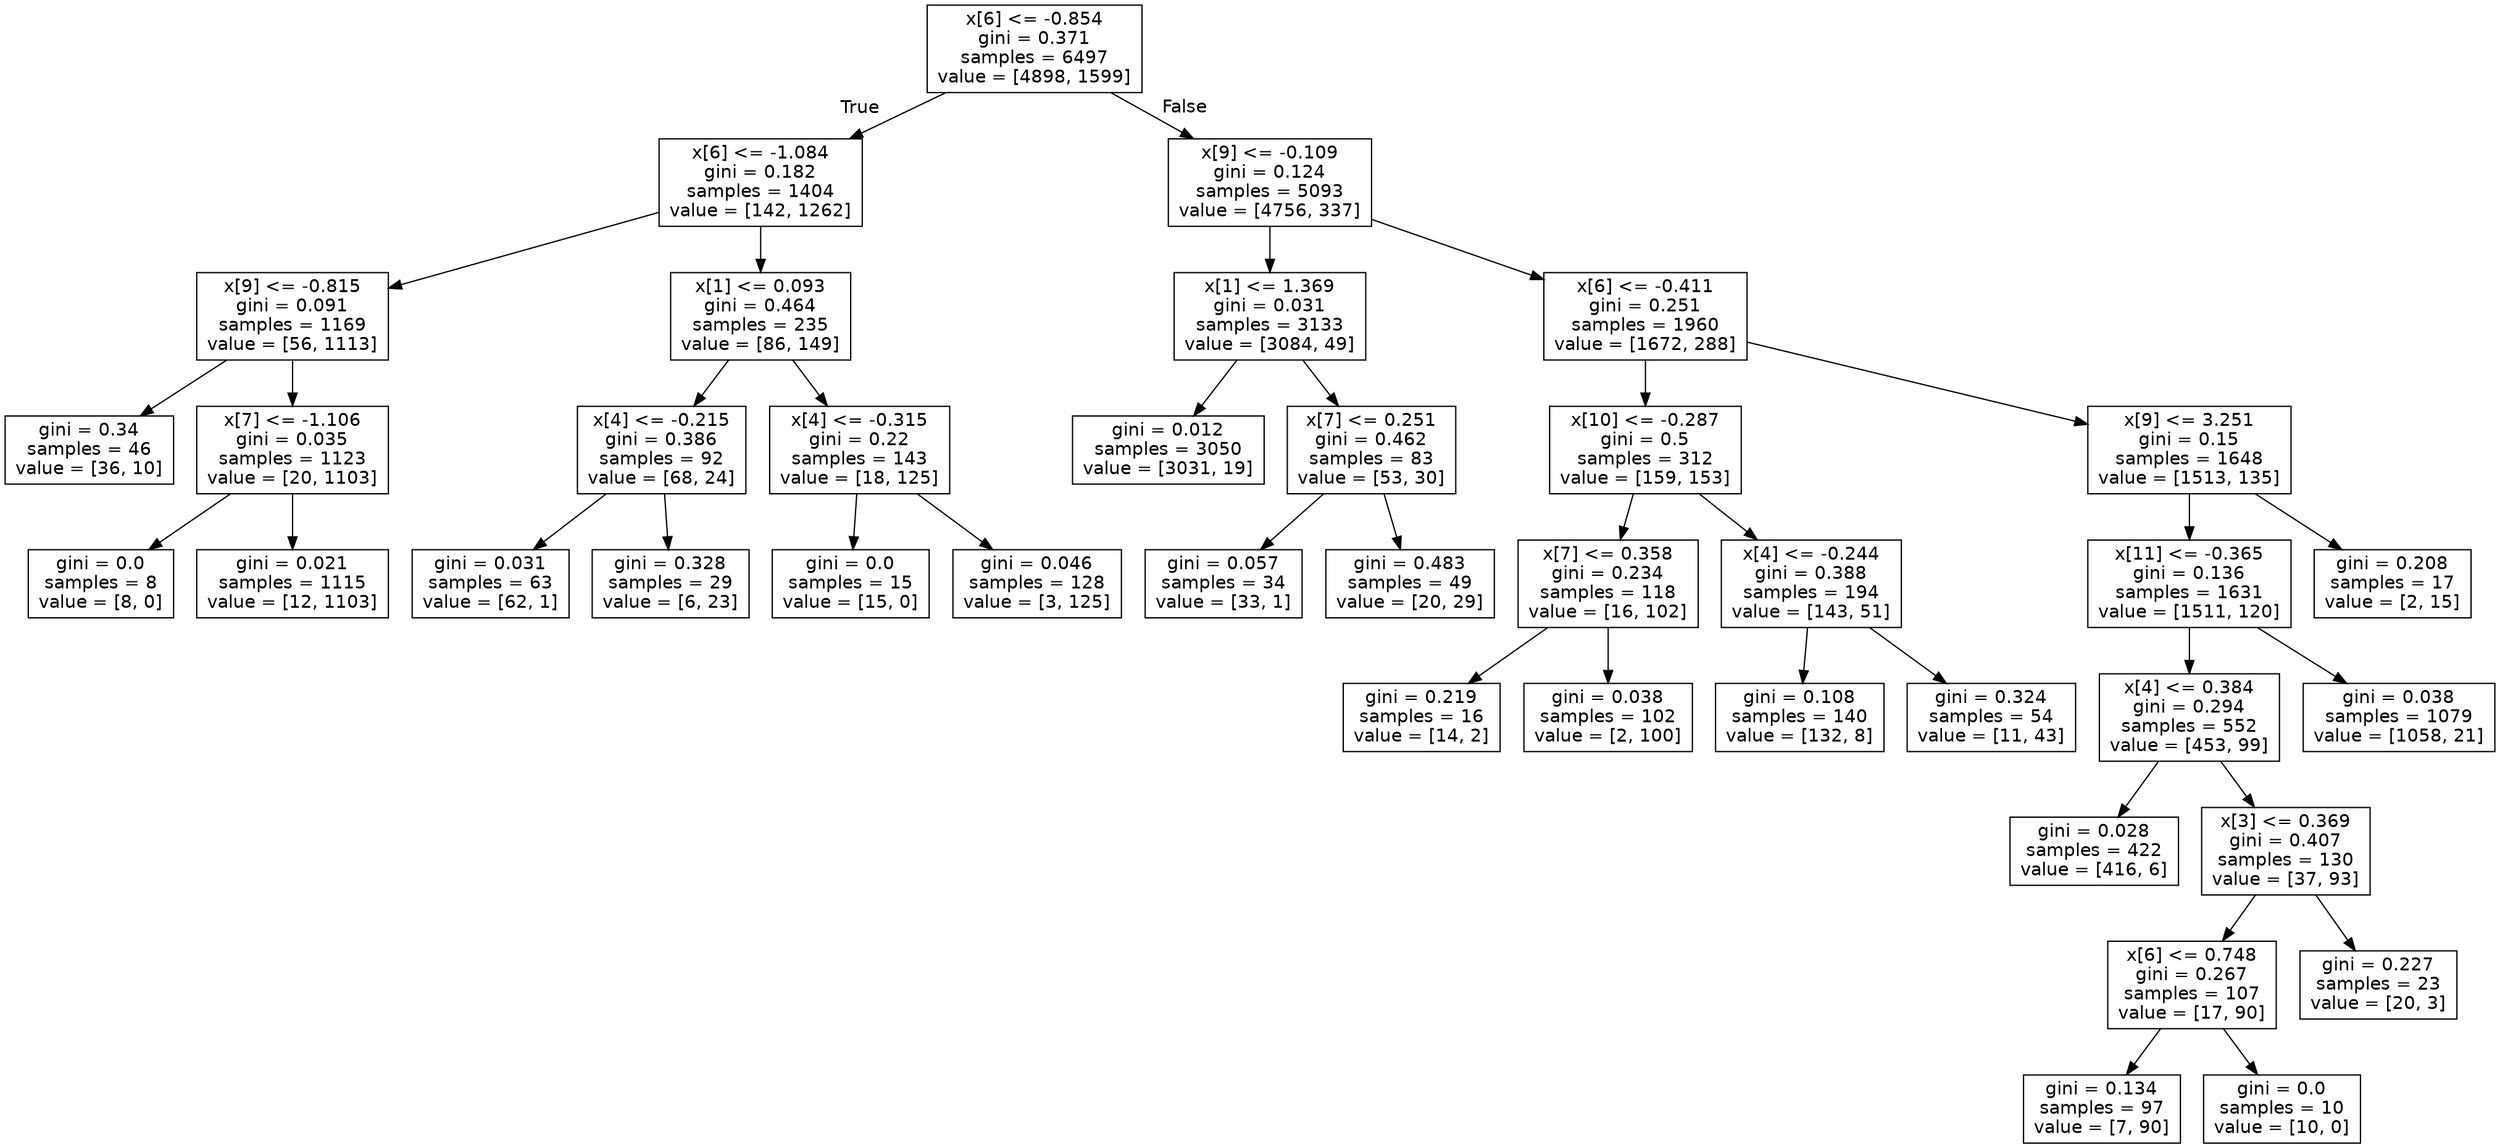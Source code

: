 digraph Tree {
node [shape=box, fontname="helvetica"] ;
edge [fontname="helvetica"] ;
0 [label="x[6] <= -0.854\ngini = 0.371\nsamples = 6497\nvalue = [4898, 1599]"] ;
1 [label="x[6] <= -1.084\ngini = 0.182\nsamples = 1404\nvalue = [142, 1262]"] ;
0 -> 1 [labeldistance=2.5, labelangle=45, headlabel="True"] ;
11 [label="x[9] <= -0.815\ngini = 0.091\nsamples = 1169\nvalue = [56, 1113]"] ;
1 -> 11 ;
13 [label="gini = 0.34\nsamples = 46\nvalue = [36, 10]"] ;
11 -> 13 ;
14 [label="x[7] <= -1.106\ngini = 0.035\nsamples = 1123\nvalue = [20, 1103]"] ;
11 -> 14 ;
35 [label="gini = 0.0\nsamples = 8\nvalue = [8, 0]"] ;
14 -> 35 ;
36 [label="gini = 0.021\nsamples = 1115\nvalue = [12, 1103]"] ;
14 -> 36 ;
12 [label="x[1] <= 0.093\ngini = 0.464\nsamples = 235\nvalue = [86, 149]"] ;
1 -> 12 ;
15 [label="x[4] <= -0.215\ngini = 0.386\nsamples = 92\nvalue = [68, 24]"] ;
12 -> 15 ;
19 [label="gini = 0.031\nsamples = 63\nvalue = [62, 1]"] ;
15 -> 19 ;
20 [label="gini = 0.328\nsamples = 29\nvalue = [6, 23]"] ;
15 -> 20 ;
16 [label="x[4] <= -0.315\ngini = 0.22\nsamples = 143\nvalue = [18, 125]"] ;
12 -> 16 ;
17 [label="gini = 0.0\nsamples = 15\nvalue = [15, 0]"] ;
16 -> 17 ;
18 [label="gini = 0.046\nsamples = 128\nvalue = [3, 125]"] ;
16 -> 18 ;
2 [label="x[9] <= -0.109\ngini = 0.124\nsamples = 5093\nvalue = [4756, 337]"] ;
0 -> 2 [labeldistance=2.5, labelangle=-45, headlabel="False"] ;
3 [label="x[1] <= 1.369\ngini = 0.031\nsamples = 3133\nvalue = [3084, 49]"] ;
2 -> 3 ;
23 [label="gini = 0.012\nsamples = 3050\nvalue = [3031, 19]"] ;
3 -> 23 ;
24 [label="x[7] <= 0.251\ngini = 0.462\nsamples = 83\nvalue = [53, 30]"] ;
3 -> 24 ;
37 [label="gini = 0.057\nsamples = 34\nvalue = [33, 1]"] ;
24 -> 37 ;
38 [label="gini = 0.483\nsamples = 49\nvalue = [20, 29]"] ;
24 -> 38 ;
4 [label="x[6] <= -0.411\ngini = 0.251\nsamples = 1960\nvalue = [1672, 288]"] ;
2 -> 4 ;
5 [label="x[10] <= -0.287\ngini = 0.5\nsamples = 312\nvalue = [159, 153]"] ;
4 -> 5 ;
7 [label="x[7] <= 0.358\ngini = 0.234\nsamples = 118\nvalue = [16, 102]"] ;
5 -> 7 ;
25 [label="gini = 0.219\nsamples = 16\nvalue = [14, 2]"] ;
7 -> 25 ;
26 [label="gini = 0.038\nsamples = 102\nvalue = [2, 100]"] ;
7 -> 26 ;
8 [label="x[4] <= -0.244\ngini = 0.388\nsamples = 194\nvalue = [143, 51]"] ;
5 -> 8 ;
9 [label="gini = 0.108\nsamples = 140\nvalue = [132, 8]"] ;
8 -> 9 ;
10 [label="gini = 0.324\nsamples = 54\nvalue = [11, 43]"] ;
8 -> 10 ;
6 [label="x[9] <= 3.251\ngini = 0.15\nsamples = 1648\nvalue = [1513, 135]"] ;
4 -> 6 ;
21 [label="x[11] <= -0.365\ngini = 0.136\nsamples = 1631\nvalue = [1511, 120]"] ;
6 -> 21 ;
27 [label="x[4] <= 0.384\ngini = 0.294\nsamples = 552\nvalue = [453, 99]"] ;
21 -> 27 ;
29 [label="gini = 0.028\nsamples = 422\nvalue = [416, 6]"] ;
27 -> 29 ;
30 [label="x[3] <= 0.369\ngini = 0.407\nsamples = 130\nvalue = [37, 93]"] ;
27 -> 30 ;
31 [label="x[6] <= 0.748\ngini = 0.267\nsamples = 107\nvalue = [17, 90]"] ;
30 -> 31 ;
33 [label="gini = 0.134\nsamples = 97\nvalue = [7, 90]"] ;
31 -> 33 ;
34 [label="gini = 0.0\nsamples = 10\nvalue = [10, 0]"] ;
31 -> 34 ;
32 [label="gini = 0.227\nsamples = 23\nvalue = [20, 3]"] ;
30 -> 32 ;
28 [label="gini = 0.038\nsamples = 1079\nvalue = [1058, 21]"] ;
21 -> 28 ;
22 [label="gini = 0.208\nsamples = 17\nvalue = [2, 15]"] ;
6 -> 22 ;
}